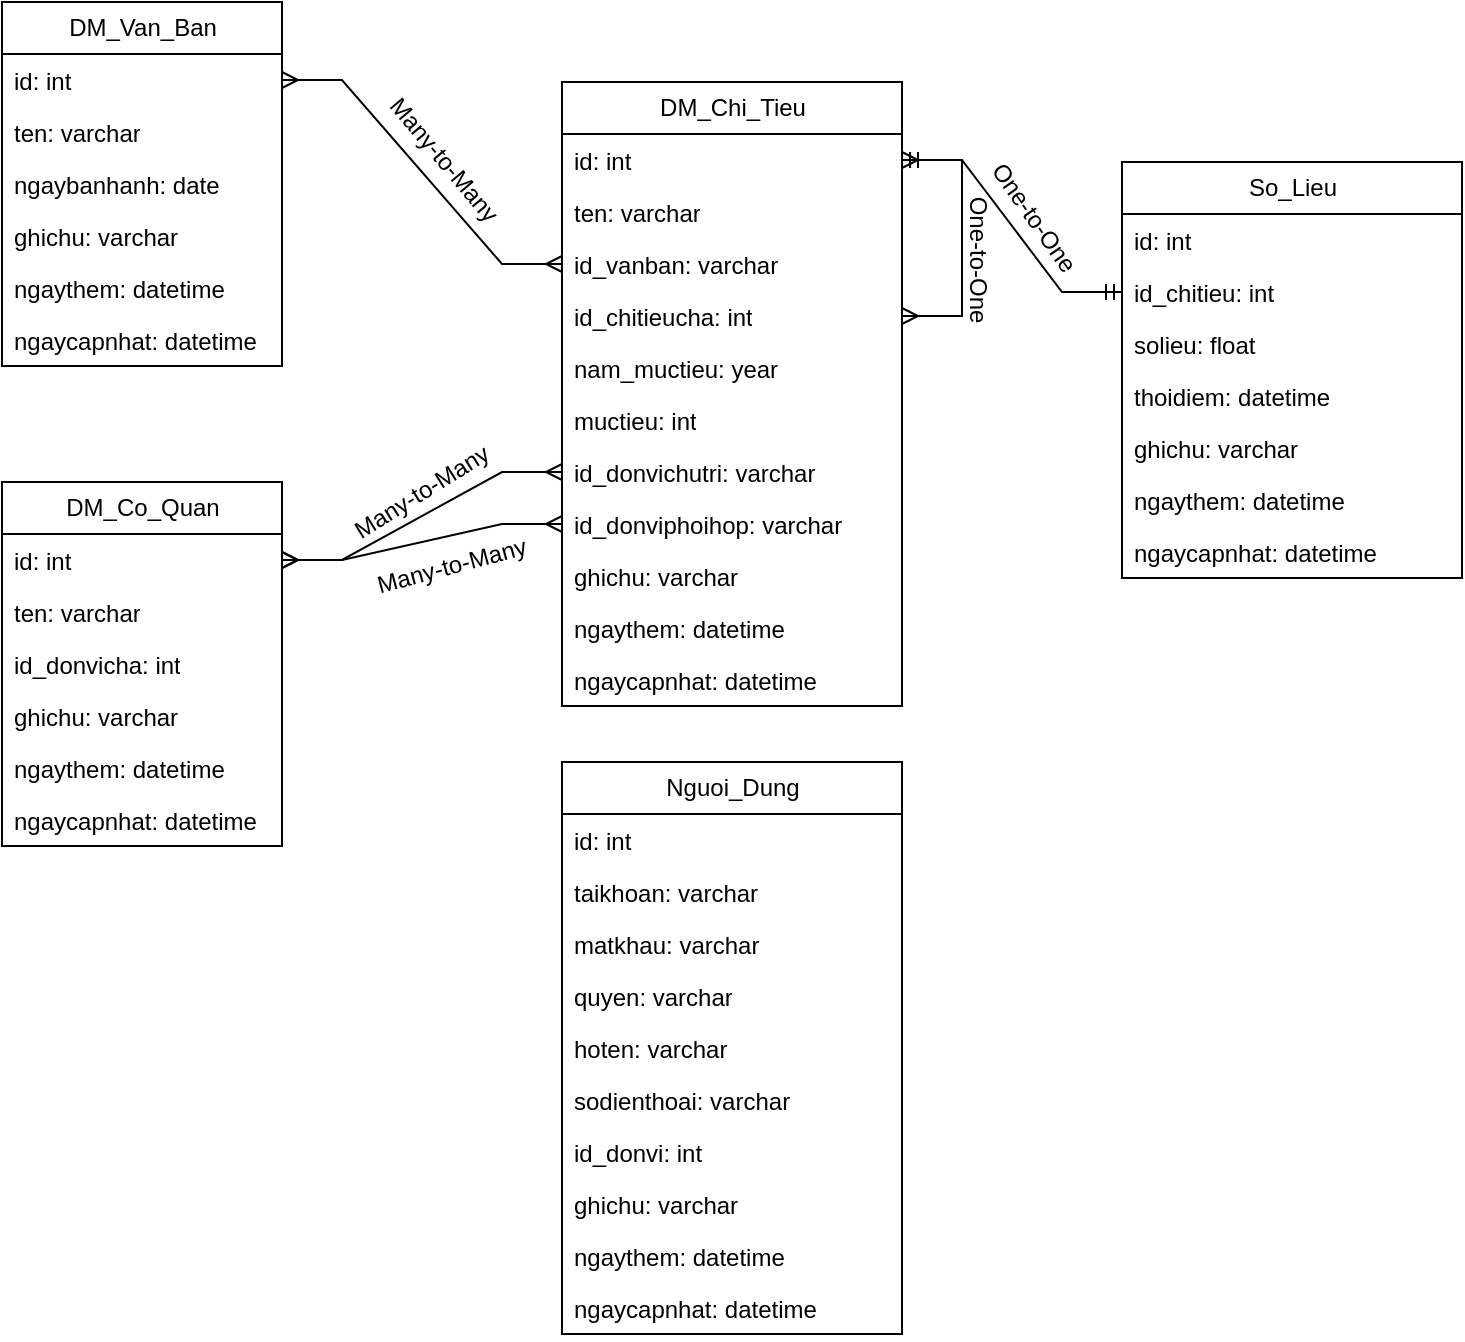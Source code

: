 <mxfile version="21.0.2" type="github">
  <diagram name="Page-1" id="Th9WDw9-diz3yLhj7kX8">
    <mxGraphModel dx="928" dy="513" grid="1" gridSize="10" guides="1" tooltips="1" connect="1" arrows="1" fold="1" page="1" pageScale="1" pageWidth="827" pageHeight="1169" math="0" shadow="0">
      <root>
        <mxCell id="0" />
        <mxCell id="1" parent="0" />
        <mxCell id="m0UdgJs6NEkLgoWt-vli-1" value="DM_Van_Ban" style="swimlane;fontStyle=0;childLayout=stackLayout;horizontal=1;startSize=26;fillColor=none;horizontalStack=0;resizeParent=1;resizeParentMax=0;resizeLast=0;collapsible=1;marginBottom=0;html=1;" vertex="1" parent="1">
          <mxGeometry x="40" y="40" width="140" height="182" as="geometry" />
        </mxCell>
        <mxCell id="m0UdgJs6NEkLgoWt-vli-2" value="id: int" style="text;strokeColor=none;fillColor=none;align=left;verticalAlign=top;spacingLeft=4;spacingRight=4;overflow=hidden;rotatable=0;points=[[0,0.5],[1,0.5]];portConstraint=eastwest;whiteSpace=wrap;html=1;" vertex="1" parent="m0UdgJs6NEkLgoWt-vli-1">
          <mxGeometry y="26" width="140" height="26" as="geometry" />
        </mxCell>
        <mxCell id="m0UdgJs6NEkLgoWt-vli-3" value="ten: varchar" style="text;strokeColor=none;fillColor=none;align=left;verticalAlign=top;spacingLeft=4;spacingRight=4;overflow=hidden;rotatable=0;points=[[0,0.5],[1,0.5]];portConstraint=eastwest;whiteSpace=wrap;html=1;" vertex="1" parent="m0UdgJs6NEkLgoWt-vli-1">
          <mxGeometry y="52" width="140" height="26" as="geometry" />
        </mxCell>
        <mxCell id="m0UdgJs6NEkLgoWt-vli-5" value="ngaybanhanh: date" style="text;strokeColor=none;fillColor=none;align=left;verticalAlign=top;spacingLeft=4;spacingRight=4;overflow=hidden;rotatable=0;points=[[0,0.5],[1,0.5]];portConstraint=eastwest;whiteSpace=wrap;html=1;" vertex="1" parent="m0UdgJs6NEkLgoWt-vli-1">
          <mxGeometry y="78" width="140" height="26" as="geometry" />
        </mxCell>
        <mxCell id="m0UdgJs6NEkLgoWt-vli-6" value="ghichu: varchar" style="text;strokeColor=none;fillColor=none;align=left;verticalAlign=top;spacingLeft=4;spacingRight=4;overflow=hidden;rotatable=0;points=[[0,0.5],[1,0.5]];portConstraint=eastwest;whiteSpace=wrap;html=1;" vertex="1" parent="m0UdgJs6NEkLgoWt-vli-1">
          <mxGeometry y="104" width="140" height="26" as="geometry" />
        </mxCell>
        <mxCell id="m0UdgJs6NEkLgoWt-vli-7" value="ngaythem: datetime" style="text;strokeColor=none;fillColor=none;align=left;verticalAlign=top;spacingLeft=4;spacingRight=4;overflow=hidden;rotatable=0;points=[[0,0.5],[1,0.5]];portConstraint=eastwest;whiteSpace=wrap;html=1;" vertex="1" parent="m0UdgJs6NEkLgoWt-vli-1">
          <mxGeometry y="130" width="140" height="26" as="geometry" />
        </mxCell>
        <mxCell id="m0UdgJs6NEkLgoWt-vli-4" value="ngaycapnhat: datetime" style="text;strokeColor=none;fillColor=none;align=left;verticalAlign=top;spacingLeft=4;spacingRight=4;overflow=hidden;rotatable=0;points=[[0,0.5],[1,0.5]];portConstraint=eastwest;whiteSpace=wrap;html=1;" vertex="1" parent="m0UdgJs6NEkLgoWt-vli-1">
          <mxGeometry y="156" width="140" height="26" as="geometry" />
        </mxCell>
        <mxCell id="m0UdgJs6NEkLgoWt-vli-9" value="DM_Chi_Tieu" style="swimlane;fontStyle=0;childLayout=stackLayout;horizontal=1;startSize=26;fillColor=none;horizontalStack=0;resizeParent=1;resizeParentMax=0;resizeLast=0;collapsible=1;marginBottom=0;html=1;" vertex="1" parent="1">
          <mxGeometry x="320" y="80" width="170" height="312" as="geometry" />
        </mxCell>
        <mxCell id="m0UdgJs6NEkLgoWt-vli-10" value="id: int" style="text;strokeColor=none;fillColor=none;align=left;verticalAlign=top;spacingLeft=4;spacingRight=4;overflow=hidden;rotatable=0;points=[[0,0.5],[1,0.5]];portConstraint=eastwest;whiteSpace=wrap;html=1;" vertex="1" parent="m0UdgJs6NEkLgoWt-vli-9">
          <mxGeometry y="26" width="170" height="26" as="geometry" />
        </mxCell>
        <mxCell id="m0UdgJs6NEkLgoWt-vli-11" value="ten: varchar" style="text;strokeColor=none;fillColor=none;align=left;verticalAlign=top;spacingLeft=4;spacingRight=4;overflow=hidden;rotatable=0;points=[[0,0.5],[1,0.5]];portConstraint=eastwest;whiteSpace=wrap;html=1;" vertex="1" parent="m0UdgJs6NEkLgoWt-vli-9">
          <mxGeometry y="52" width="170" height="26" as="geometry" />
        </mxCell>
        <mxCell id="m0UdgJs6NEkLgoWt-vli-12" value="id_vanban: varchar" style="text;strokeColor=none;fillColor=none;align=left;verticalAlign=top;spacingLeft=4;spacingRight=4;overflow=hidden;rotatable=0;points=[[0,0.5],[1,0.5]];portConstraint=eastwest;whiteSpace=wrap;html=1;" vertex="1" parent="m0UdgJs6NEkLgoWt-vli-9">
          <mxGeometry y="78" width="170" height="26" as="geometry" />
        </mxCell>
        <mxCell id="m0UdgJs6NEkLgoWt-vli-16" value="id_chitieucha: int" style="text;strokeColor=none;fillColor=none;align=left;verticalAlign=top;spacingLeft=4;spacingRight=4;overflow=hidden;rotatable=0;points=[[0,0.5],[1,0.5]];portConstraint=eastwest;whiteSpace=wrap;html=1;" vertex="1" parent="m0UdgJs6NEkLgoWt-vli-9">
          <mxGeometry y="104" width="170" height="26" as="geometry" />
        </mxCell>
        <mxCell id="m0UdgJs6NEkLgoWt-vli-17" value="nam_muctieu: year" style="text;strokeColor=none;fillColor=none;align=left;verticalAlign=top;spacingLeft=4;spacingRight=4;overflow=hidden;rotatable=0;points=[[0,0.5],[1,0.5]];portConstraint=eastwest;whiteSpace=wrap;html=1;" vertex="1" parent="m0UdgJs6NEkLgoWt-vli-9">
          <mxGeometry y="130" width="170" height="26" as="geometry" />
        </mxCell>
        <mxCell id="m0UdgJs6NEkLgoWt-vli-18" value="muctieu: int" style="text;strokeColor=none;fillColor=none;align=left;verticalAlign=top;spacingLeft=4;spacingRight=4;overflow=hidden;rotatable=0;points=[[0,0.5],[1,0.5]];portConstraint=eastwest;whiteSpace=wrap;html=1;" vertex="1" parent="m0UdgJs6NEkLgoWt-vli-9">
          <mxGeometry y="156" width="170" height="26" as="geometry" />
        </mxCell>
        <mxCell id="m0UdgJs6NEkLgoWt-vli-19" value="id_donvichutri: varchar" style="text;strokeColor=none;fillColor=none;align=left;verticalAlign=top;spacingLeft=4;spacingRight=4;overflow=hidden;rotatable=0;points=[[0,0.5],[1,0.5]];portConstraint=eastwest;whiteSpace=wrap;html=1;" vertex="1" parent="m0UdgJs6NEkLgoWt-vli-9">
          <mxGeometry y="182" width="170" height="26" as="geometry" />
        </mxCell>
        <mxCell id="m0UdgJs6NEkLgoWt-vli-20" value="id_donviphoihop: varchar" style="text;strokeColor=none;fillColor=none;align=left;verticalAlign=top;spacingLeft=4;spacingRight=4;overflow=hidden;rotatable=0;points=[[0,0.5],[1,0.5]];portConstraint=eastwest;whiteSpace=wrap;html=1;" vertex="1" parent="m0UdgJs6NEkLgoWt-vli-9">
          <mxGeometry y="208" width="170" height="26" as="geometry" />
        </mxCell>
        <mxCell id="m0UdgJs6NEkLgoWt-vli-13" value="ghichu: varchar" style="text;strokeColor=none;fillColor=none;align=left;verticalAlign=top;spacingLeft=4;spacingRight=4;overflow=hidden;rotatable=0;points=[[0,0.5],[1,0.5]];portConstraint=eastwest;whiteSpace=wrap;html=1;" vertex="1" parent="m0UdgJs6NEkLgoWt-vli-9">
          <mxGeometry y="234" width="170" height="26" as="geometry" />
        </mxCell>
        <mxCell id="m0UdgJs6NEkLgoWt-vli-14" value="ngaythem: datetime" style="text;strokeColor=none;fillColor=none;align=left;verticalAlign=top;spacingLeft=4;spacingRight=4;overflow=hidden;rotatable=0;points=[[0,0.5],[1,0.5]];portConstraint=eastwest;whiteSpace=wrap;html=1;" vertex="1" parent="m0UdgJs6NEkLgoWt-vli-9">
          <mxGeometry y="260" width="170" height="26" as="geometry" />
        </mxCell>
        <mxCell id="m0UdgJs6NEkLgoWt-vli-15" value="ngaycapnhat: datetime" style="text;strokeColor=none;fillColor=none;align=left;verticalAlign=top;spacingLeft=4;spacingRight=4;overflow=hidden;rotatable=0;points=[[0,0.5],[1,0.5]];portConstraint=eastwest;whiteSpace=wrap;html=1;" vertex="1" parent="m0UdgJs6NEkLgoWt-vli-9">
          <mxGeometry y="286" width="170" height="26" as="geometry" />
        </mxCell>
        <mxCell id="m0UdgJs6NEkLgoWt-vli-65" value="" style="edgeStyle=entityRelationEdgeStyle;fontSize=12;html=1;endArrow=ERmany;startArrow=ERmany;rounded=0;exitX=1;exitY=0.5;exitDx=0;exitDy=0;entryX=1;entryY=0.5;entryDx=0;entryDy=0;" edge="1" parent="m0UdgJs6NEkLgoWt-vli-9" source="m0UdgJs6NEkLgoWt-vli-10" target="m0UdgJs6NEkLgoWt-vli-16">
          <mxGeometry width="100" height="100" relative="1" as="geometry">
            <mxPoint x="-90" y="138" as="sourcePoint" />
            <mxPoint x="250" y="-10" as="targetPoint" />
          </mxGeometry>
        </mxCell>
        <mxCell id="m0UdgJs6NEkLgoWt-vli-21" value="DM_Co_Quan" style="swimlane;fontStyle=0;childLayout=stackLayout;horizontal=1;startSize=26;fillColor=none;horizontalStack=0;resizeParent=1;resizeParentMax=0;resizeLast=0;collapsible=1;marginBottom=0;html=1;" vertex="1" parent="1">
          <mxGeometry x="40" y="280" width="140" height="182" as="geometry" />
        </mxCell>
        <mxCell id="m0UdgJs6NEkLgoWt-vli-22" value="id: int" style="text;strokeColor=none;fillColor=none;align=left;verticalAlign=top;spacingLeft=4;spacingRight=4;overflow=hidden;rotatable=0;points=[[0,0.5],[1,0.5]];portConstraint=eastwest;whiteSpace=wrap;html=1;" vertex="1" parent="m0UdgJs6NEkLgoWt-vli-21">
          <mxGeometry y="26" width="140" height="26" as="geometry" />
        </mxCell>
        <mxCell id="m0UdgJs6NEkLgoWt-vli-84" value="ten: varchar" style="text;strokeColor=none;fillColor=none;align=left;verticalAlign=top;spacingLeft=4;spacingRight=4;overflow=hidden;rotatable=0;points=[[0,0.5],[1,0.5]];portConstraint=eastwest;whiteSpace=wrap;html=1;" vertex="1" parent="m0UdgJs6NEkLgoWt-vli-21">
          <mxGeometry y="52" width="140" height="26" as="geometry" />
        </mxCell>
        <mxCell id="m0UdgJs6NEkLgoWt-vli-23" value="id_donvicha: int" style="text;strokeColor=none;fillColor=none;align=left;verticalAlign=top;spacingLeft=4;spacingRight=4;overflow=hidden;rotatable=0;points=[[0,0.5],[1,0.5]];portConstraint=eastwest;whiteSpace=wrap;html=1;" vertex="1" parent="m0UdgJs6NEkLgoWt-vli-21">
          <mxGeometry y="78" width="140" height="26" as="geometry" />
        </mxCell>
        <mxCell id="m0UdgJs6NEkLgoWt-vli-25" value="ghichu: varchar" style="text;strokeColor=none;fillColor=none;align=left;verticalAlign=top;spacingLeft=4;spacingRight=4;overflow=hidden;rotatable=0;points=[[0,0.5],[1,0.5]];portConstraint=eastwest;whiteSpace=wrap;html=1;" vertex="1" parent="m0UdgJs6NEkLgoWt-vli-21">
          <mxGeometry y="104" width="140" height="26" as="geometry" />
        </mxCell>
        <mxCell id="m0UdgJs6NEkLgoWt-vli-26" value="ngaythem: datetime" style="text;strokeColor=none;fillColor=none;align=left;verticalAlign=top;spacingLeft=4;spacingRight=4;overflow=hidden;rotatable=0;points=[[0,0.5],[1,0.5]];portConstraint=eastwest;whiteSpace=wrap;html=1;" vertex="1" parent="m0UdgJs6NEkLgoWt-vli-21">
          <mxGeometry y="130" width="140" height="26" as="geometry" />
        </mxCell>
        <mxCell id="m0UdgJs6NEkLgoWt-vli-27" value="ngaycapnhat: datetime" style="text;strokeColor=none;fillColor=none;align=left;verticalAlign=top;spacingLeft=4;spacingRight=4;overflow=hidden;rotatable=0;points=[[0,0.5],[1,0.5]];portConstraint=eastwest;whiteSpace=wrap;html=1;" vertex="1" parent="m0UdgJs6NEkLgoWt-vli-21">
          <mxGeometry y="156" width="140" height="26" as="geometry" />
        </mxCell>
        <mxCell id="m0UdgJs6NEkLgoWt-vli-28" value="So_Lieu" style="swimlane;fontStyle=0;childLayout=stackLayout;horizontal=1;startSize=26;fillColor=none;horizontalStack=0;resizeParent=1;resizeParentMax=0;resizeLast=0;collapsible=1;marginBottom=0;html=1;" vertex="1" parent="1">
          <mxGeometry x="600" y="120" width="170" height="208" as="geometry" />
        </mxCell>
        <mxCell id="m0UdgJs6NEkLgoWt-vli-29" value="id: int" style="text;strokeColor=none;fillColor=none;align=left;verticalAlign=top;spacingLeft=4;spacingRight=4;overflow=hidden;rotatable=0;points=[[0,0.5],[1,0.5]];portConstraint=eastwest;whiteSpace=wrap;html=1;" vertex="1" parent="m0UdgJs6NEkLgoWt-vli-28">
          <mxGeometry y="26" width="170" height="26" as="geometry" />
        </mxCell>
        <mxCell id="m0UdgJs6NEkLgoWt-vli-30" value="id_chitieu: int" style="text;strokeColor=none;fillColor=none;align=left;verticalAlign=top;spacingLeft=4;spacingRight=4;overflow=hidden;rotatable=0;points=[[0,0.5],[1,0.5]];portConstraint=eastwest;whiteSpace=wrap;html=1;" vertex="1" parent="m0UdgJs6NEkLgoWt-vli-28">
          <mxGeometry y="52" width="170" height="26" as="geometry" />
        </mxCell>
        <mxCell id="m0UdgJs6NEkLgoWt-vli-31" value="solieu: float" style="text;strokeColor=none;fillColor=none;align=left;verticalAlign=top;spacingLeft=4;spacingRight=4;overflow=hidden;rotatable=0;points=[[0,0.5],[1,0.5]];portConstraint=eastwest;whiteSpace=wrap;html=1;" vertex="1" parent="m0UdgJs6NEkLgoWt-vli-28">
          <mxGeometry y="78" width="170" height="26" as="geometry" />
        </mxCell>
        <mxCell id="m0UdgJs6NEkLgoWt-vli-46" value="thoidiem: datetime" style="text;strokeColor=none;fillColor=none;align=left;verticalAlign=top;spacingLeft=4;spacingRight=4;overflow=hidden;rotatable=0;points=[[0,0.5],[1,0.5]];portConstraint=eastwest;whiteSpace=wrap;html=1;" vertex="1" parent="m0UdgJs6NEkLgoWt-vli-28">
          <mxGeometry y="104" width="170" height="26" as="geometry" />
        </mxCell>
        <mxCell id="m0UdgJs6NEkLgoWt-vli-37" value="ghichu: varchar" style="text;strokeColor=none;fillColor=none;align=left;verticalAlign=top;spacingLeft=4;spacingRight=4;overflow=hidden;rotatable=0;points=[[0,0.5],[1,0.5]];portConstraint=eastwest;whiteSpace=wrap;html=1;" vertex="1" parent="m0UdgJs6NEkLgoWt-vli-28">
          <mxGeometry y="130" width="170" height="26" as="geometry" />
        </mxCell>
        <mxCell id="m0UdgJs6NEkLgoWt-vli-38" value="ngaythem: datetime" style="text;strokeColor=none;fillColor=none;align=left;verticalAlign=top;spacingLeft=4;spacingRight=4;overflow=hidden;rotatable=0;points=[[0,0.5],[1,0.5]];portConstraint=eastwest;whiteSpace=wrap;html=1;" vertex="1" parent="m0UdgJs6NEkLgoWt-vli-28">
          <mxGeometry y="156" width="170" height="26" as="geometry" />
        </mxCell>
        <mxCell id="m0UdgJs6NEkLgoWt-vli-39" value="ngaycapnhat: datetime" style="text;strokeColor=none;fillColor=none;align=left;verticalAlign=top;spacingLeft=4;spacingRight=4;overflow=hidden;rotatable=0;points=[[0,0.5],[1,0.5]];portConstraint=eastwest;whiteSpace=wrap;html=1;" vertex="1" parent="m0UdgJs6NEkLgoWt-vli-28">
          <mxGeometry y="182" width="170" height="26" as="geometry" />
        </mxCell>
        <mxCell id="m0UdgJs6NEkLgoWt-vli-51" value="" style="edgeStyle=entityRelationEdgeStyle;fontSize=12;html=1;endArrow=ERmany;startArrow=ERmany;rounded=0;exitX=1;exitY=0.5;exitDx=0;exitDy=0;entryX=0;entryY=0.5;entryDx=0;entryDy=0;" edge="1" parent="1" source="m0UdgJs6NEkLgoWt-vli-2" target="m0UdgJs6NEkLgoWt-vli-12">
          <mxGeometry width="100" height="100" relative="1" as="geometry">
            <mxPoint x="360" y="270" as="sourcePoint" />
            <mxPoint x="460" y="170" as="targetPoint" />
          </mxGeometry>
        </mxCell>
        <mxCell id="m0UdgJs6NEkLgoWt-vli-52" value="" style="edgeStyle=entityRelationEdgeStyle;fontSize=12;html=1;endArrow=ERmany;startArrow=ERmany;rounded=0;exitX=1;exitY=0.5;exitDx=0;exitDy=0;entryX=0;entryY=0.5;entryDx=0;entryDy=0;" edge="1" parent="1" source="m0UdgJs6NEkLgoWt-vli-22" target="m0UdgJs6NEkLgoWt-vli-19">
          <mxGeometry width="100" height="100" relative="1" as="geometry">
            <mxPoint x="360" y="270" as="sourcePoint" />
            <mxPoint x="460" y="170" as="targetPoint" />
          </mxGeometry>
        </mxCell>
        <mxCell id="m0UdgJs6NEkLgoWt-vli-53" value="" style="edgeStyle=entityRelationEdgeStyle;fontSize=12;html=1;endArrow=ERmany;startArrow=ERmany;rounded=0;exitX=1;exitY=0.5;exitDx=0;exitDy=0;entryX=0;entryY=0.5;entryDx=0;entryDy=0;" edge="1" parent="1" source="m0UdgJs6NEkLgoWt-vli-22" target="m0UdgJs6NEkLgoWt-vli-20">
          <mxGeometry width="100" height="100" relative="1" as="geometry">
            <mxPoint x="200" y="286" as="sourcePoint" />
            <mxPoint x="300" y="186" as="targetPoint" />
          </mxGeometry>
        </mxCell>
        <mxCell id="m0UdgJs6NEkLgoWt-vli-54" value="" style="edgeStyle=entityRelationEdgeStyle;fontSize=12;html=1;endArrow=ERmandOne;startArrow=ERmandOne;rounded=0;exitX=1;exitY=0.5;exitDx=0;exitDy=0;entryX=0;entryY=0.5;entryDx=0;entryDy=0;" edge="1" parent="1" source="m0UdgJs6NEkLgoWt-vli-10" target="m0UdgJs6NEkLgoWt-vli-30">
          <mxGeometry width="100" height="100" relative="1" as="geometry">
            <mxPoint x="510" y="160" as="sourcePoint" />
            <mxPoint x="460" y="170" as="targetPoint" />
          </mxGeometry>
        </mxCell>
        <mxCell id="m0UdgJs6NEkLgoWt-vli-56" value="Many-to-Many" style="text;html=1;strokeColor=none;fillColor=none;align=center;verticalAlign=middle;whiteSpace=wrap;rounded=0;rotation=50;" vertex="1" parent="1">
          <mxGeometry x="221" y="104" width="80" height="30" as="geometry" />
        </mxCell>
        <mxCell id="m0UdgJs6NEkLgoWt-vli-57" value="Many-to-Many" style="text;html=1;strokeColor=none;fillColor=none;align=center;verticalAlign=middle;whiteSpace=wrap;rounded=0;rotation=-32;" vertex="1" parent="1">
          <mxGeometry x="210" y="270" width="80" height="30" as="geometry" />
        </mxCell>
        <mxCell id="m0UdgJs6NEkLgoWt-vli-58" value="Many-to-Many" style="text;html=1;strokeColor=none;fillColor=none;align=center;verticalAlign=middle;whiteSpace=wrap;rounded=0;rotation=-15;" vertex="1" parent="1">
          <mxGeometry x="225" y="307" width="80" height="30" as="geometry" />
        </mxCell>
        <mxCell id="m0UdgJs6NEkLgoWt-vli-61" value="One-to-One" style="text;html=1;strokeColor=none;fillColor=none;align=center;verticalAlign=middle;whiteSpace=wrap;rounded=0;rotation=55;" vertex="1" parent="1">
          <mxGeometry x="516" y="133" width="80" height="30" as="geometry" />
        </mxCell>
        <mxCell id="m0UdgJs6NEkLgoWt-vli-66" value="One-to-One" style="text;html=1;strokeColor=none;fillColor=none;align=center;verticalAlign=middle;whiteSpace=wrap;rounded=0;rotation=90;" vertex="1" parent="1">
          <mxGeometry x="488" y="154" width="80" height="30" as="geometry" />
        </mxCell>
        <mxCell id="m0UdgJs6NEkLgoWt-vli-73" value="Nguoi_Dung" style="swimlane;fontStyle=0;childLayout=stackLayout;horizontal=1;startSize=26;fillColor=none;horizontalStack=0;resizeParent=1;resizeParentMax=0;resizeLast=0;collapsible=1;marginBottom=0;html=1;" vertex="1" parent="1">
          <mxGeometry x="320" y="420" width="170" height="286" as="geometry" />
        </mxCell>
        <mxCell id="m0UdgJs6NEkLgoWt-vli-74" value="id: int" style="text;strokeColor=none;fillColor=none;align=left;verticalAlign=top;spacingLeft=4;spacingRight=4;overflow=hidden;rotatable=0;points=[[0,0.5],[1,0.5]];portConstraint=eastwest;whiteSpace=wrap;html=1;" vertex="1" parent="m0UdgJs6NEkLgoWt-vli-73">
          <mxGeometry y="26" width="170" height="26" as="geometry" />
        </mxCell>
        <mxCell id="m0UdgJs6NEkLgoWt-vli-75" value="taikhoan: varchar" style="text;strokeColor=none;fillColor=none;align=left;verticalAlign=top;spacingLeft=4;spacingRight=4;overflow=hidden;rotatable=0;points=[[0,0.5],[1,0.5]];portConstraint=eastwest;whiteSpace=wrap;html=1;" vertex="1" parent="m0UdgJs6NEkLgoWt-vli-73">
          <mxGeometry y="52" width="170" height="26" as="geometry" />
        </mxCell>
        <mxCell id="m0UdgJs6NEkLgoWt-vli-76" value="matkhau: varchar" style="text;strokeColor=none;fillColor=none;align=left;verticalAlign=top;spacingLeft=4;spacingRight=4;overflow=hidden;rotatable=0;points=[[0,0.5],[1,0.5]];portConstraint=eastwest;whiteSpace=wrap;html=1;" vertex="1" parent="m0UdgJs6NEkLgoWt-vli-73">
          <mxGeometry y="78" width="170" height="26" as="geometry" />
        </mxCell>
        <mxCell id="m0UdgJs6NEkLgoWt-vli-77" value="quyen: varchar" style="text;strokeColor=none;fillColor=none;align=left;verticalAlign=top;spacingLeft=4;spacingRight=4;overflow=hidden;rotatable=0;points=[[0,0.5],[1,0.5]];portConstraint=eastwest;whiteSpace=wrap;html=1;" vertex="1" parent="m0UdgJs6NEkLgoWt-vli-73">
          <mxGeometry y="104" width="170" height="26" as="geometry" />
        </mxCell>
        <mxCell id="m0UdgJs6NEkLgoWt-vli-81" value="hoten: varchar" style="text;strokeColor=none;fillColor=none;align=left;verticalAlign=top;spacingLeft=4;spacingRight=4;overflow=hidden;rotatable=0;points=[[0,0.5],[1,0.5]];portConstraint=eastwest;whiteSpace=wrap;html=1;" vertex="1" parent="m0UdgJs6NEkLgoWt-vli-73">
          <mxGeometry y="130" width="170" height="26" as="geometry" />
        </mxCell>
        <mxCell id="m0UdgJs6NEkLgoWt-vli-82" value="sodienthoai: varchar" style="text;strokeColor=none;fillColor=none;align=left;verticalAlign=top;spacingLeft=4;spacingRight=4;overflow=hidden;rotatable=0;points=[[0,0.5],[1,0.5]];portConstraint=eastwest;whiteSpace=wrap;html=1;" vertex="1" parent="m0UdgJs6NEkLgoWt-vli-73">
          <mxGeometry y="156" width="170" height="26" as="geometry" />
        </mxCell>
        <mxCell id="m0UdgJs6NEkLgoWt-vli-83" value="id_donvi: int" style="text;strokeColor=none;fillColor=none;align=left;verticalAlign=top;spacingLeft=4;spacingRight=4;overflow=hidden;rotatable=0;points=[[0,0.5],[1,0.5]];portConstraint=eastwest;whiteSpace=wrap;html=1;" vertex="1" parent="m0UdgJs6NEkLgoWt-vli-73">
          <mxGeometry y="182" width="170" height="26" as="geometry" />
        </mxCell>
        <mxCell id="m0UdgJs6NEkLgoWt-vli-78" value="ghichu: varchar" style="text;strokeColor=none;fillColor=none;align=left;verticalAlign=top;spacingLeft=4;spacingRight=4;overflow=hidden;rotatable=0;points=[[0,0.5],[1,0.5]];portConstraint=eastwest;whiteSpace=wrap;html=1;" vertex="1" parent="m0UdgJs6NEkLgoWt-vli-73">
          <mxGeometry y="208" width="170" height="26" as="geometry" />
        </mxCell>
        <mxCell id="m0UdgJs6NEkLgoWt-vli-79" value="ngaythem: datetime" style="text;strokeColor=none;fillColor=none;align=left;verticalAlign=top;spacingLeft=4;spacingRight=4;overflow=hidden;rotatable=0;points=[[0,0.5],[1,0.5]];portConstraint=eastwest;whiteSpace=wrap;html=1;" vertex="1" parent="m0UdgJs6NEkLgoWt-vli-73">
          <mxGeometry y="234" width="170" height="26" as="geometry" />
        </mxCell>
        <mxCell id="m0UdgJs6NEkLgoWt-vli-80" value="ngaycapnhat: datetime" style="text;strokeColor=none;fillColor=none;align=left;verticalAlign=top;spacingLeft=4;spacingRight=4;overflow=hidden;rotatable=0;points=[[0,0.5],[1,0.5]];portConstraint=eastwest;whiteSpace=wrap;html=1;" vertex="1" parent="m0UdgJs6NEkLgoWt-vli-73">
          <mxGeometry y="260" width="170" height="26" as="geometry" />
        </mxCell>
      </root>
    </mxGraphModel>
  </diagram>
</mxfile>
